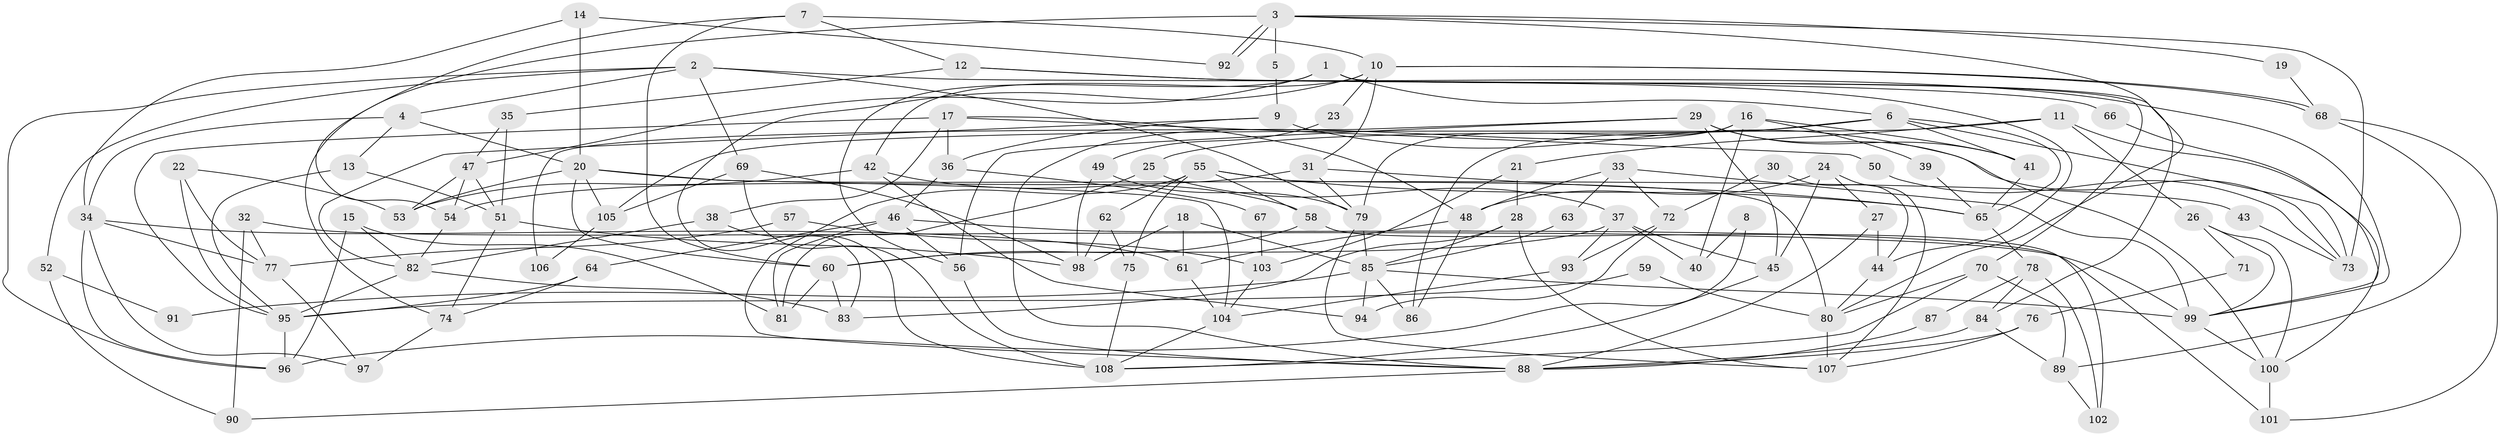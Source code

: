 // coarse degree distribution, {8: 0.07246376811594203, 6: 0.15942028985507245, 2: 0.13043478260869565, 5: 0.10144927536231885, 3: 0.2318840579710145, 7: 0.08695652173913043, 4: 0.14492753623188406, 11: 0.014492753623188406, 9: 0.028985507246376812, 12: 0.014492753623188406, 10: 0.014492753623188406}
// Generated by graph-tools (version 1.1) at 2025/41/03/06/25 10:41:52]
// undirected, 108 vertices, 216 edges
graph export_dot {
graph [start="1"]
  node [color=gray90,style=filled];
  1;
  2;
  3;
  4;
  5;
  6;
  7;
  8;
  9;
  10;
  11;
  12;
  13;
  14;
  15;
  16;
  17;
  18;
  19;
  20;
  21;
  22;
  23;
  24;
  25;
  26;
  27;
  28;
  29;
  30;
  31;
  32;
  33;
  34;
  35;
  36;
  37;
  38;
  39;
  40;
  41;
  42;
  43;
  44;
  45;
  46;
  47;
  48;
  49;
  50;
  51;
  52;
  53;
  54;
  55;
  56;
  57;
  58;
  59;
  60;
  61;
  62;
  63;
  64;
  65;
  66;
  67;
  68;
  69;
  70;
  71;
  72;
  73;
  74;
  75;
  76;
  77;
  78;
  79;
  80;
  81;
  82;
  83;
  84;
  85;
  86;
  87;
  88;
  89;
  90;
  91;
  92;
  93;
  94;
  95;
  96;
  97;
  98;
  99;
  100;
  101;
  102;
  103;
  104;
  105;
  106;
  107;
  108;
  1 -- 47;
  1 -- 70;
  1 -- 6;
  1 -- 56;
  1 -- 84;
  2 -- 96;
  2 -- 79;
  2 -- 4;
  2 -- 52;
  2 -- 66;
  2 -- 69;
  3 -- 74;
  3 -- 92;
  3 -- 92;
  3 -- 5;
  3 -- 19;
  3 -- 73;
  3 -- 80;
  4 -- 13;
  4 -- 20;
  4 -- 34;
  5 -- 9;
  6 -- 41;
  6 -- 25;
  6 -- 65;
  6 -- 73;
  6 -- 86;
  7 -- 54;
  7 -- 10;
  7 -- 12;
  7 -- 60;
  8 -- 96;
  8 -- 40;
  9 -- 36;
  9 -- 73;
  9 -- 82;
  10 -- 68;
  10 -- 68;
  10 -- 83;
  10 -- 23;
  10 -- 31;
  10 -- 42;
  11 -- 100;
  11 -- 105;
  11 -- 21;
  11 -- 26;
  12 -- 35;
  12 -- 44;
  12 -- 99;
  13 -- 51;
  13 -- 95;
  14 -- 20;
  14 -- 34;
  14 -- 92;
  15 -- 82;
  15 -- 81;
  15 -- 96;
  16 -- 88;
  16 -- 79;
  16 -- 39;
  16 -- 40;
  16 -- 41;
  17 -- 48;
  17 -- 95;
  17 -- 36;
  17 -- 38;
  17 -- 50;
  18 -- 85;
  18 -- 98;
  18 -- 61;
  19 -- 68;
  20 -- 104;
  20 -- 43;
  20 -- 53;
  20 -- 60;
  20 -- 105;
  21 -- 28;
  21 -- 103;
  22 -- 95;
  22 -- 53;
  22 -- 77;
  23 -- 49;
  24 -- 107;
  24 -- 45;
  24 -- 27;
  24 -- 48;
  25 -- 37;
  25 -- 81;
  26 -- 99;
  26 -- 71;
  26 -- 100;
  27 -- 44;
  27 -- 88;
  28 -- 83;
  28 -- 85;
  28 -- 107;
  29 -- 100;
  29 -- 41;
  29 -- 45;
  29 -- 56;
  29 -- 106;
  30 -- 44;
  30 -- 72;
  31 -- 65;
  31 -- 54;
  31 -- 79;
  32 -- 77;
  32 -- 99;
  32 -- 90;
  33 -- 99;
  33 -- 48;
  33 -- 63;
  33 -- 72;
  34 -- 61;
  34 -- 77;
  34 -- 96;
  34 -- 97;
  35 -- 47;
  35 -- 51;
  36 -- 46;
  36 -- 67;
  37 -- 60;
  37 -- 45;
  37 -- 40;
  37 -- 93;
  38 -- 108;
  38 -- 82;
  39 -- 65;
  41 -- 65;
  42 -- 58;
  42 -- 53;
  42 -- 94;
  43 -- 73;
  44 -- 80;
  45 -- 108;
  46 -- 56;
  46 -- 81;
  46 -- 64;
  46 -- 101;
  47 -- 53;
  47 -- 54;
  47 -- 51;
  48 -- 86;
  48 -- 61;
  49 -- 79;
  49 -- 98;
  50 -- 73;
  51 -- 74;
  51 -- 98;
  52 -- 90;
  52 -- 91;
  54 -- 82;
  55 -- 58;
  55 -- 88;
  55 -- 62;
  55 -- 65;
  55 -- 75;
  55 -- 80;
  56 -- 88;
  57 -- 77;
  57 -- 103;
  58 -- 102;
  58 -- 60;
  59 -- 80;
  59 -- 95;
  60 -- 81;
  60 -- 83;
  61 -- 104;
  62 -- 98;
  62 -- 75;
  63 -- 85;
  64 -- 95;
  64 -- 74;
  65 -- 78;
  66 -- 99;
  67 -- 103;
  68 -- 101;
  68 -- 89;
  69 -- 108;
  69 -- 98;
  69 -- 105;
  70 -- 89;
  70 -- 80;
  70 -- 108;
  71 -- 76;
  72 -- 93;
  72 -- 94;
  74 -- 97;
  75 -- 108;
  76 -- 88;
  76 -- 107;
  77 -- 97;
  78 -- 84;
  78 -- 87;
  78 -- 102;
  79 -- 107;
  79 -- 85;
  80 -- 107;
  82 -- 83;
  82 -- 95;
  84 -- 88;
  84 -- 89;
  85 -- 94;
  85 -- 86;
  85 -- 91;
  85 -- 99;
  87 -- 88;
  88 -- 90;
  89 -- 102;
  93 -- 104;
  95 -- 96;
  99 -- 100;
  100 -- 101;
  103 -- 104;
  104 -- 108;
  105 -- 106;
}

